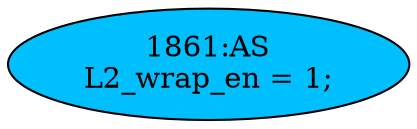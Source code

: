 strict digraph "" {
	node [label="\N"];
	"1861:AS"	 [ast="<pyverilog.vparser.ast.Assign object at 0x7f37fb69a590>",
		def_var="['L2_wrap_en']",
		fillcolor=deepskyblue,
		label="1861:AS
L2_wrap_en = 1;",
		statements="[]",
		style=filled,
		typ=Assign,
		use_var="[]"];
}
